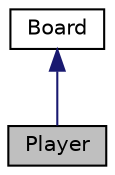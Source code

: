 digraph "Player"
{
 // INTERACTIVE_SVG=YES
 // LATEX_PDF_SIZE
  edge [fontname="Helvetica",fontsize="10",labelfontname="Helvetica",labelfontsize="10"];
  node [fontname="Helvetica",fontsize="10",shape=record];
  Node1 [label="Player",height=0.2,width=0.4,color="black", fillcolor="grey75", style="filled", fontcolor="black",tooltip="Represents the computer player in a game of chess."];
  Node2 -> Node1 [dir="back",color="midnightblue",fontsize="10",style="solid",fontname="Helvetica"];
  Node2 [label="Board",height=0.2,width=0.4,color="black", fillcolor="white", style="filled",URL="$classchessCore_1_1Board.html",tooltip="Represents the state of the chessboard."];
}
